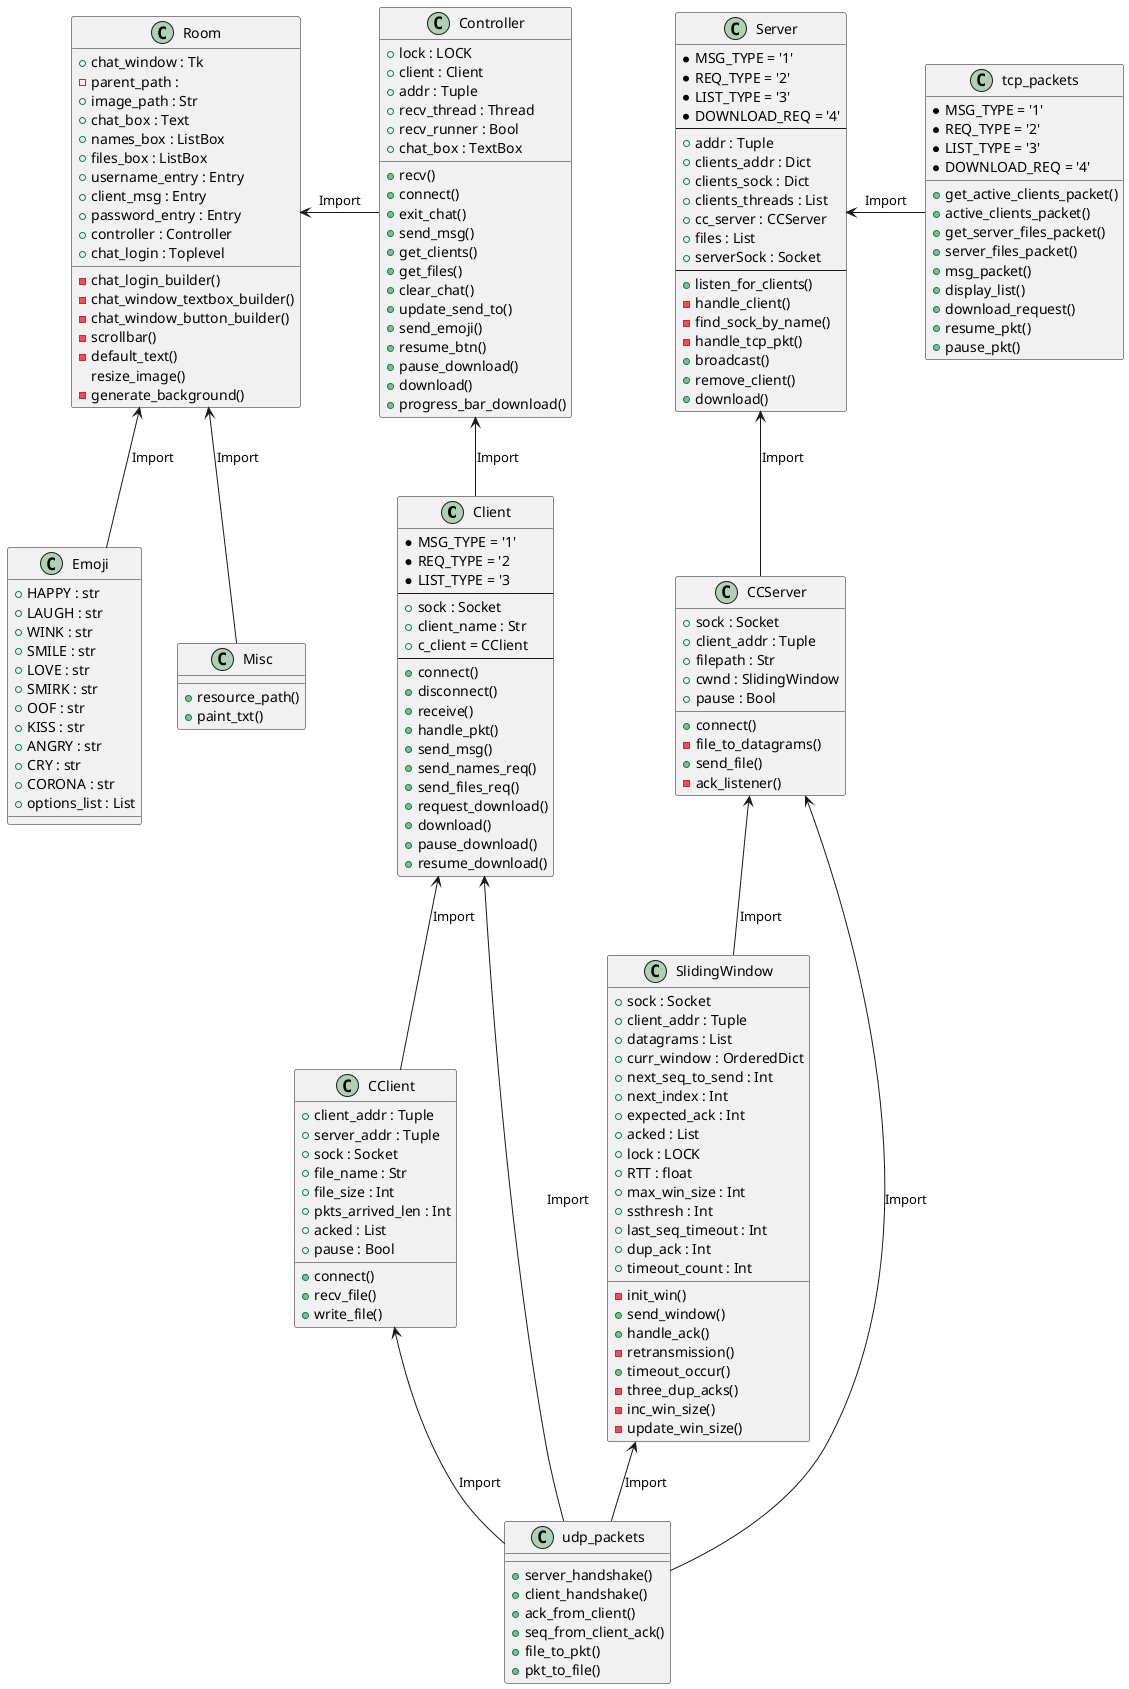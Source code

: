 @startuml

class Client{
* MSG_TYPE = '1'
* REQ_TYPE = '2
* LIST_TYPE = '3
--
+sock : Socket
+client_name : Str
+c_client = CClient
--
+connect()
+disconnect()
+receive()
+handle_pkt()
+send_msg()
+send_names_req()
+send_files_req()
+request_download()
+download()
+pause_download()
+resume_download()
}

class CClient {

+client_addr : Tuple
+server_addr : Tuple
+sock : Socket
+file_name : Str
+file_size : Int
+pkts_arrived_len : Int
+acked : List
+pause : Bool

+connect()
+recv_file()
+write_file()

}

class Controller {

+lock : LOCK
+client : Client
+addr : Tuple
+recv_thread : Thread
+recv_runner : Bool
+chat_box : TextBox

+recv()
+connect()
+exit_chat()
+send_msg()
+get_clients()
+get_files()
+clear_chat()
+update_send_to()
+send_emoji()
+resume_btn()
+pause_download()
+download()
+progress_bar_download()

}

class Room{

+chat_window : Tk
-parent_path :
+image_path : Str
+chat_box : Text
+names_box : ListBox
+files_box : ListBox
+username_entry : Entry
+client_msg : Entry
+password_entry : Entry
+controller : Controller
+chat_login : Toplevel

-chat_login_builder()
-chat_window_textbox_builder()
-chat_window_button_builder()
-scrollbar()
-default_text()
resize_image()
- generate_background()

}

class Emoji{

+HAPPY : str
+LAUGH : str
+WINK : str
+SMILE : str
+LOVE : str
+SMIRK : str
+OOF : str
+KISS : str
+ANGRY : str
+CRY : str
+CORONA : str
+options_list : List

}

class Server {
* MSG_TYPE = '1'
* REQ_TYPE = '2'
* LIST_TYPE = '3'
* DOWNLOAD_REQ = '4'
--
+addr : Tuple
+clients_addr : Dict
+clients_sock : Dict
+clients_threads : List
+cc_server : CCServer
+files : List
+serverSock : Socket
--
+listen_for_clients()
-handle_client()
-find_sock_by_name()
-handle_tcp_pkt()
+broadcast()
+remove_client()
+download()
}

class CCServer{

+sock : Socket
+client_addr : Tuple
+filepath : Str
+cwnd : SlidingWindow
+pause : Bool

+connect()
-file_to_datagrams()
+send_file()
-ack_listener()

}

class SlidingWindow{

+sock : Socket
+client_addr : Tuple
+datagrams : List
+curr_window : OrderedDict
+next_seq_to_send : Int
+next_index : Int
+expected_ack : Int
+acked : List
+lock : LOCK
+RTT : float
+max_win_size : Int
+ssthresh : Int
+last_seq_timeout : Int
+dup_ack : Int
+timeout_count : Int

-init_win()
+send_window()
+handle_ack()
-retransmission()
+timeout_occur()
-three_dup_acks()
-inc_win_size()
-update_win_size()

}

class Misc{

+resource_path()
+paint_txt()

}

class tcp_packets {

* MSG_TYPE = '1'
* REQ_TYPE = '2'
* LIST_TYPE = '3'
* DOWNLOAD_REQ = '4'

+get_active_clients_packet()
+active_clients_packet()
+get_server_files_packet()
+server_files_packet()
+msg_packet()
+display_list()
+download_request()
+resume_pkt()
+pause_pkt()

}

class udp_packets{

+server_handshake()
+client_handshake()
+ack_from_client()
+seq_from_client_ack()
+file_to_pkt()
+pkt_to_file()

}

CClient <-- udp_packets : Import

Client <-- udp_packets : Import
Client <-- CClient : Import

Controller <-- Client : Import

Room <-- Emoji : Import
Room <-- Misc : Import
Room <- Controller : Import

CCServer <-- SlidingWindow : Import
CCServer <-- udp_packets : Import

SlidingWindow <-- udp_packets : Import

Server <-- CCServer : Import
Server <- tcp_packets : Import

@enduml